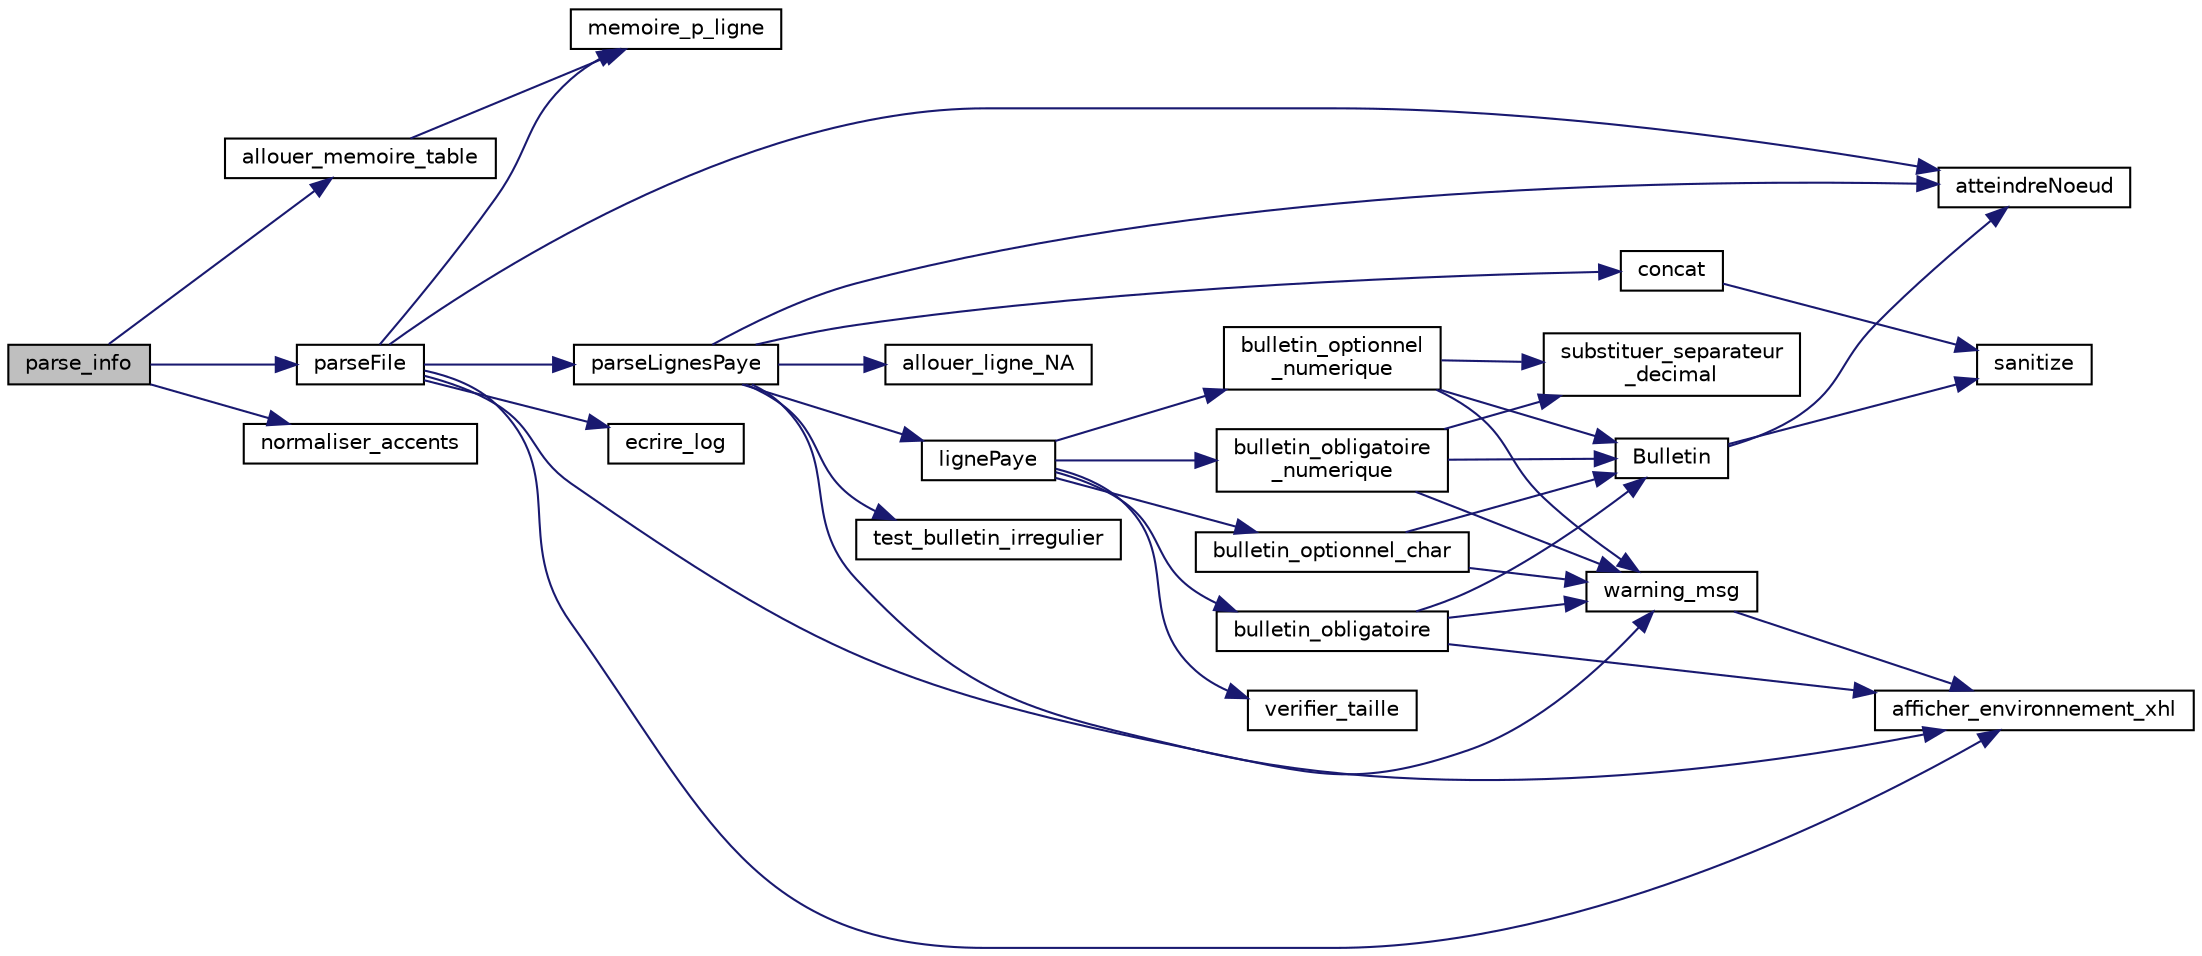 digraph "parse_info"
{
 // INTERACTIVE_SVG=YES
  edge [fontname="Helvetica",fontsize="10",labelfontname="Helvetica",labelfontsize="10"];
  node [fontname="Helvetica",fontsize="10",shape=record];
  rankdir="LR";
  Node19 [label="parse_info",height=0.2,width=0.4,color="black", fillcolor="grey75", style="filled", fontcolor="black"];
  Node19 -> Node20 [color="midnightblue",fontsize="10",style="solid",fontname="Helvetica"];
  Node20 [label="allouer_memoire_table",height=0.2,width=0.4,color="black", fillcolor="white", style="filled",URL="$validator_8cpp.html#a5223203a3dc856b4169ea2293035e57a",tooltip="Alloue la mémoire de la table des données. "];
  Node20 -> Node21 [color="midnightblue",fontsize="10",style="solid",fontname="Helvetica"];
  Node21 [label="memoire_p_ligne",height=0.2,width=0.4,color="black", fillcolor="white", style="filled",URL="$validator_8cpp.html#af23e7af258b590af3650be8ab06708be",tooltip="Définit le besoin de mémoire en octets pour un bulletin de paye de données XML (Table) ..."];
  Node19 -> Node22 [color="midnightblue",fontsize="10",style="solid",fontname="Helvetica"];
  Node22 [label="normaliser_accents",height=0.2,width=0.4,color="black", fillcolor="white", style="filled",URL="$validator_8cpp.html#aa054457564b0f4991283a511f01777e5",tooltip="Fonction permettant de convertir très efficacement les caractères accentués UTF-8 ou Latin-1 en carac..."];
  Node19 -> Node23 [color="midnightblue",fontsize="10",style="solid",fontname="Helvetica"];
  Node23 [label="parseFile",height=0.2,width=0.4,color="black", fillcolor="white", style="filled",URL="$validator_8cpp.html#ae1ac2699ac4449a4a9a16b0e37234b35",tooltip="Décode une structure info_t contenant les données de paye à l&#39;état brut \"fichier\" (..."];
  Node23 -> Node24 [color="midnightblue",fontsize="10",style="solid",fontname="Helvetica"];
  Node24 [label="afficher_environnement_xhl",height=0.2,width=0.4,color="black", fillcolor="white", style="filled",URL="$fonctions__auxiliaires_8cpp.html#a595f0eff37a7e74c477ad08221736a0d",tooltip="Fonction d&#39;affichage de des lignes du fichier XML de paye entourant celle où se pose un problème de c..."];
  Node23 -> Node25 [color="midnightblue",fontsize="10",style="solid",fontname="Helvetica"];
  Node25 [label="atteindreNoeud",height=0.2,width=0.4,color="black", fillcolor="white", style="filled",URL="$validator_8h.html#a5e23405e20d220ba90a7b2213f7a70fb",tooltip="Permet d&#39;atteindre un noeud donné par son libellé de balise XML à partir d&#39;un pointeur XmlNodePtr de ..."];
  Node23 -> Node26 [color="midnightblue",fontsize="10",style="solid",fontname="Helvetica"];
  Node26 [label="ecrire_log",height=0.2,width=0.4,color="black", fillcolor="white", style="filled",URL="$fonctions__auxiliaires_8cpp.html#ab49257996eb9a8f23f7da4c66838be65",tooltip="Produit un journal d&#39;exécution. "];
  Node23 -> Node21 [color="midnightblue",fontsize="10",style="solid",fontname="Helvetica"];
  Node23 -> Node27 [color="midnightblue",fontsize="10",style="solid",fontname="Helvetica"];
  Node27 [label="parseLignesPaye",height=0.2,width=0.4,color="black", fillcolor="white", style="filled",URL="$validator_8cpp.html#abdf1df3dd61991073a485a3e5d8addd2",tooltip="Lance le décodage des variables Bulletins de paye (Nom, Prenom, Matricule,...) "];
  Node27 -> Node24 [color="midnightblue",fontsize="10",style="solid",fontname="Helvetica"];
  Node27 -> Node28 [color="midnightblue",fontsize="10",style="solid",fontname="Helvetica"];
  Node28 [label="allouer_ligne_NA",height=0.2,width=0.4,color="black", fillcolor="white", style="filled",URL="$ligne__paye_8cpp.html#a96d1e754fa36a716b5cd2fab2ab93fdc",tooltip="Réalloue un ligne de paye en NA sur les variables propres aux lignes de paye (Code, Libellé, Base,...) "];
  Node27 -> Node25 [color="midnightblue",fontsize="10",style="solid",fontname="Helvetica"];
  Node27 -> Node29 [color="midnightblue",fontsize="10",style="solid",fontname="Helvetica"];
  Node29 [label="concat",height=0.2,width=0.4,color="black", fillcolor="white", style="filled",URL="$ligne__paye_8cpp.html#a1387e6beec261819622addf319a581c7",tooltip="Concatène la propriété \"V\" du noeud cur passé en premier argument avec la chaîne contenue de la table..."];
  Node29 -> Node30 [color="midnightblue",fontsize="10",style="solid",fontname="Helvetica"];
  Node30 [label="sanitize",height=0.2,width=0.4,color="black", fillcolor="white", style="filled",URL="$ligne__paye_8cpp.html#a6044ec3fae81f42425539be4d999edd4",tooltip="Remplace les occurrences d&#39;un caractère à l&#39;intérieur d&#39;une chaîne xmlChar* par le  caractère &#39;_&#39;..."];
  Node27 -> Node31 [color="midnightblue",fontsize="10",style="solid",fontname="Helvetica"];
  Node31 [label="lignePaye",height=0.2,width=0.4,color="black", fillcolor="white", style="filled",URL="$ligne__paye_8cpp.html#ab0033809d3d04a56bf668e6722da255c",tooltip="Analyse les noeuds fils du noeud. "];
  Node31 -> Node32 [color="midnightblue",fontsize="10",style="solid",fontname="Helvetica"];
  Node32 [label="bulletin_obligatoire",height=0.2,width=0.4,color="black", fillcolor="white", style="filled",URL="$ligne__paye_8cpp.html#a45ce15888cd33c4753e852fce36fb56e",tooltip="Appelle Bulletin et affiche l&#39;interprétation des erreurs. "];
  Node32 -> Node24 [color="midnightblue",fontsize="10",style="solid",fontname="Helvetica"];
  Node32 -> Node33 [color="midnightblue",fontsize="10",style="solid",fontname="Helvetica"];
  Node33 [label="Bulletin",height=0.2,width=0.4,color="black", fillcolor="white", style="filled",URL="$ligne__paye_8cpp.html#a8720dbeccf4eabbc5ffa9d7be551a7a5",tooltip="Atteint le prochain noeud de libellé donné, après un saut éventuel, et le lit. "];
  Node33 -> Node25 [color="midnightblue",fontsize="10",style="solid",fontname="Helvetica"];
  Node33 -> Node30 [color="midnightblue",fontsize="10",style="solid",fontname="Helvetica"];
  Node32 -> Node34 [color="midnightblue",fontsize="10",style="solid",fontname="Helvetica"];
  Node34 [label="warning_msg",height=0.2,width=0.4,color="black", fillcolor="white", style="filled",URL="$ligne__paye_8h.html#af031260c541b3083b610927c3e547b28",tooltip="Affiche un message d&#39;avertissement sur la sortie d&#39;erreur lorsqu&#39;un noeud XML ne peut être atteint..."];
  Node34 -> Node24 [color="midnightblue",fontsize="10",style="solid",fontname="Helvetica"];
  Node31 -> Node35 [color="midnightblue",fontsize="10",style="solid",fontname="Helvetica"];
  Node35 [label="bulletin_obligatoire\l_numerique",height=0.2,width=0.4,color="black", fillcolor="white", style="filled",URL="$ligne__paye_8cpp.html#a8636e0f8d6d7fce58969c36956342c90",tooltip="Appelle Bulletin. "];
  Node35 -> Node33 [color="midnightblue",fontsize="10",style="solid",fontname="Helvetica"];
  Node35 -> Node36 [color="midnightblue",fontsize="10",style="solid",fontname="Helvetica"];
  Node36 [label="substituer_separateur\l_decimal",height=0.2,width=0.4,color="black", fillcolor="white", style="filled",URL="$ligne__paye_8cpp.html#a5342d9b40b92c978ff404415b691e059",tooltip="Substitue le séparateur décimal passé en paramètre au séparateur par défaut (.) "];
  Node35 -> Node34 [color="midnightblue",fontsize="10",style="solid",fontname="Helvetica"];
  Node31 -> Node37 [color="midnightblue",fontsize="10",style="solid",fontname="Helvetica"];
  Node37 [label="bulletin_optionnel_char",height=0.2,width=0.4,color="black", fillcolor="white", style="filled",URL="$ligne__paye_8cpp.html#a4a91586d82e91ad3e3c02355b57c9e09",tooltip="Appelle Bulletin. "];
  Node37 -> Node33 [color="midnightblue",fontsize="10",style="solid",fontname="Helvetica"];
  Node37 -> Node34 [color="midnightblue",fontsize="10",style="solid",fontname="Helvetica"];
  Node31 -> Node38 [color="midnightblue",fontsize="10",style="solid",fontname="Helvetica"];
  Node38 [label="bulletin_optionnel\l_numerique",height=0.2,width=0.4,color="black", fillcolor="white", style="filled",URL="$ligne__paye_8cpp.html#a9ddbe10974c6bd265152624a68cd0580",tooltip="Appelle Bulletin. "];
  Node38 -> Node33 [color="midnightblue",fontsize="10",style="solid",fontname="Helvetica"];
  Node38 -> Node36 [color="midnightblue",fontsize="10",style="solid",fontname="Helvetica"];
  Node38 -> Node34 [color="midnightblue",fontsize="10",style="solid",fontname="Helvetica"];
  Node31 -> Node39 [color="midnightblue",fontsize="10",style="solid",fontname="Helvetica"];
  Node39 [label="verifier_taille",height=0.2,width=0.4,color="black", fillcolor="white", style="filled",URL="$ligne__paye_8h.html#a1918a95b8d7eafcb07bcf867242b3514",tooltip="Vérifie que la taille des données de paye en nombre de lignes de paye au décodage effectif des fichie..."];
  Node27 -> Node40 [color="midnightblue",fontsize="10",style="solid",fontname="Helvetica"];
  Node40 [label="test_bulletin_irregulier",height=0.2,width=0.4,color="black", fillcolor="white", style="filled",URL="$ligne__paye_8cpp.html#a6703d71fd67ea3e020d421379d894d87",tooltip="Teste si il y a un montant brut ou net payé ou remboursé non nul mais pas de ligne de paye détaillant..."];
  Node23 -> Node34 [color="midnightblue",fontsize="10",style="solid",fontname="Helvetica"];
}
